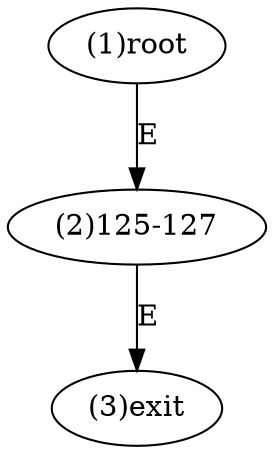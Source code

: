 digraph "" { 
1[ label="(1)root"];
2[ label="(2)125-127"];
3[ label="(3)exit"];
1->2[ label="E"];
2->3[ label="E"];
}